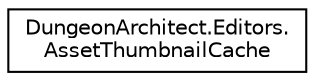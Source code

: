 digraph "Graphical Class Hierarchy"
{
  edge [fontname="Helvetica",fontsize="10",labelfontname="Helvetica",labelfontsize="10"];
  node [fontname="Helvetica",fontsize="10",shape=record];
  rankdir="LR";
  Node1 [label="DungeonArchitect.Editors.\lAssetThumbnailCache",height=0.2,width=0.4,color="black", fillcolor="white", style="filled",URL="$class_dungeon_architect_1_1_editors_1_1_asset_thumbnail_cache.html",tooltip="Manages the asset thumbnails to display in the visual nodes "];
}
